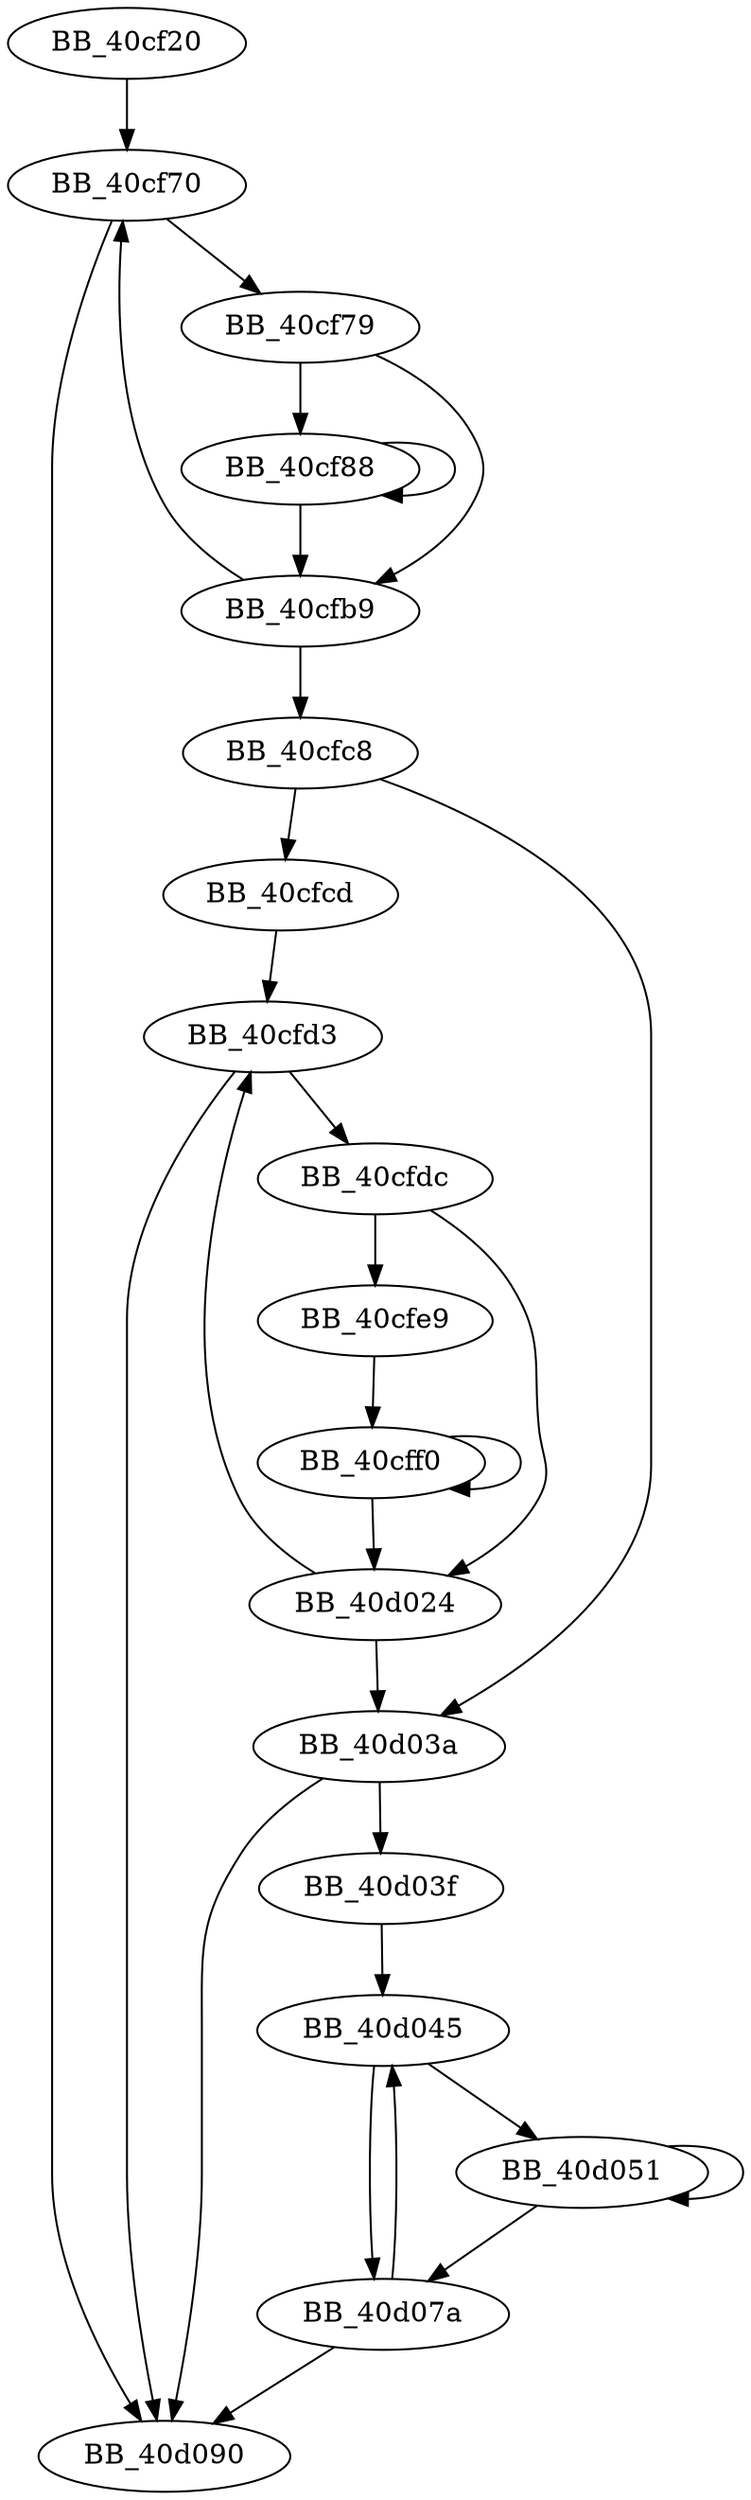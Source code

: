 DiGraph sub_40CF20{
BB_40cf20->BB_40cf70
BB_40cf70->BB_40cf79
BB_40cf70->BB_40d090
BB_40cf79->BB_40cf88
BB_40cf79->BB_40cfb9
BB_40cf88->BB_40cf88
BB_40cf88->BB_40cfb9
BB_40cfb9->BB_40cf70
BB_40cfb9->BB_40cfc8
BB_40cfc8->BB_40cfcd
BB_40cfc8->BB_40d03a
BB_40cfcd->BB_40cfd3
BB_40cfd3->BB_40cfdc
BB_40cfd3->BB_40d090
BB_40cfdc->BB_40cfe9
BB_40cfdc->BB_40d024
BB_40cfe9->BB_40cff0
BB_40cff0->BB_40cff0
BB_40cff0->BB_40d024
BB_40d024->BB_40cfd3
BB_40d024->BB_40d03a
BB_40d03a->BB_40d03f
BB_40d03a->BB_40d090
BB_40d03f->BB_40d045
BB_40d045->BB_40d051
BB_40d045->BB_40d07a
BB_40d051->BB_40d051
BB_40d051->BB_40d07a
BB_40d07a->BB_40d045
BB_40d07a->BB_40d090
}
